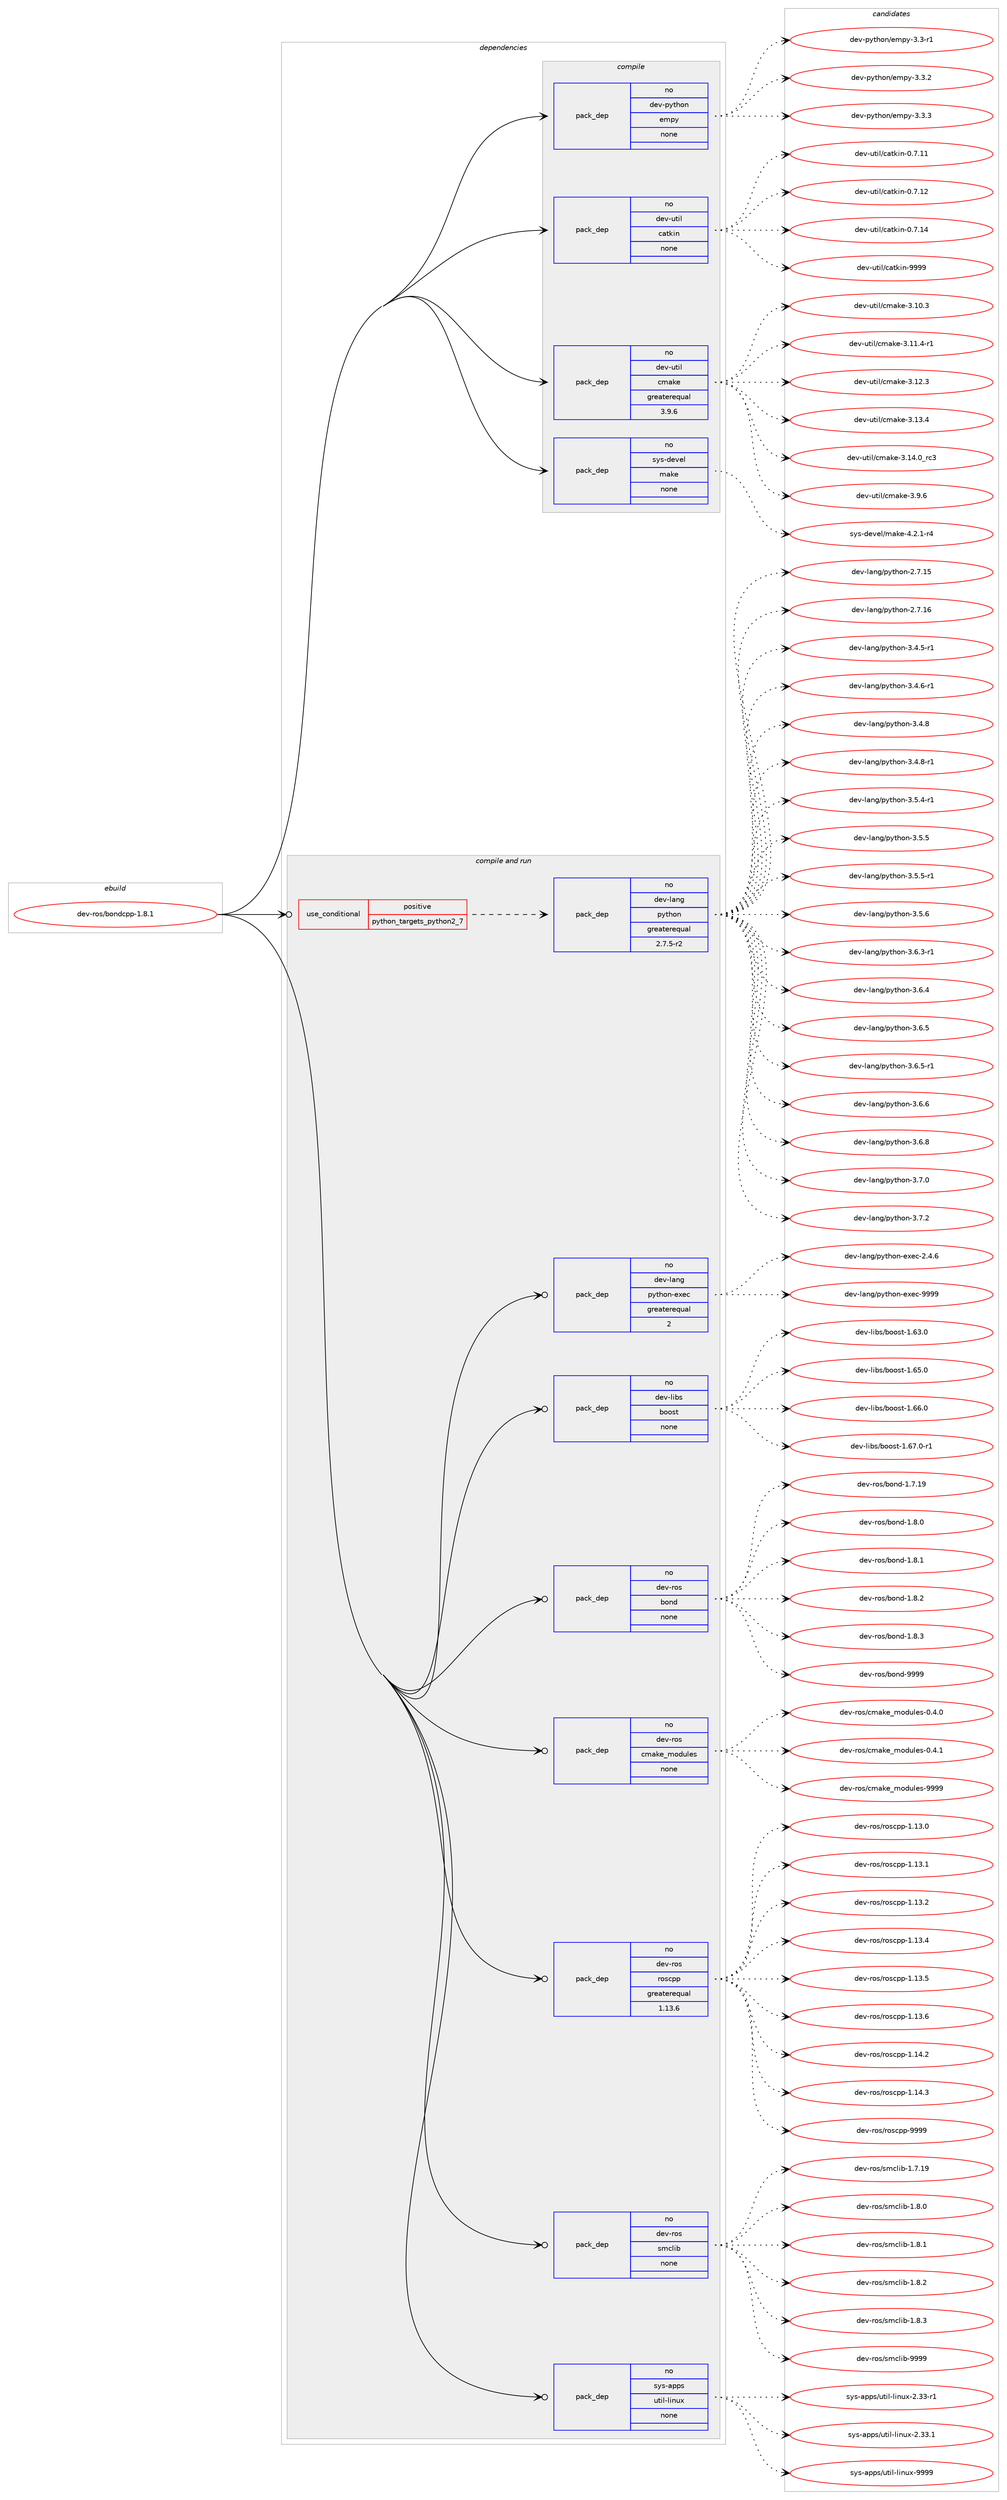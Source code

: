 digraph prolog {

# *************
# Graph options
# *************

newrank=true;
concentrate=true;
compound=true;
graph [rankdir=LR,fontname=Helvetica,fontsize=10,ranksep=1.5];#, ranksep=2.5, nodesep=0.2];
edge  [arrowhead=vee];
node  [fontname=Helvetica,fontsize=10];

# **********
# The ebuild
# **********

subgraph cluster_leftcol {
color=gray;
rank=same;
label=<<i>ebuild</i>>;
id [label="dev-ros/bondcpp-1.8.1", color=red, width=4, href="../dev-ros/bondcpp-1.8.1.svg"];
}

# ****************
# The dependencies
# ****************

subgraph cluster_midcol {
color=gray;
label=<<i>dependencies</i>>;
subgraph cluster_compile {
fillcolor="#eeeeee";
style=filled;
label=<<i>compile</i>>;
subgraph pack1040901 {
dependency1452246 [label=<<TABLE BORDER="0" CELLBORDER="1" CELLSPACING="0" CELLPADDING="4" WIDTH="220"><TR><TD ROWSPAN="6" CELLPADDING="30">pack_dep</TD></TR><TR><TD WIDTH="110">no</TD></TR><TR><TD>dev-python</TD></TR><TR><TD>empy</TD></TR><TR><TD>none</TD></TR><TR><TD></TD></TR></TABLE>>, shape=none, color=blue];
}
id:e -> dependency1452246:w [weight=20,style="solid",arrowhead="vee"];
subgraph pack1040902 {
dependency1452247 [label=<<TABLE BORDER="0" CELLBORDER="1" CELLSPACING="0" CELLPADDING="4" WIDTH="220"><TR><TD ROWSPAN="6" CELLPADDING="30">pack_dep</TD></TR><TR><TD WIDTH="110">no</TD></TR><TR><TD>dev-util</TD></TR><TR><TD>catkin</TD></TR><TR><TD>none</TD></TR><TR><TD></TD></TR></TABLE>>, shape=none, color=blue];
}
id:e -> dependency1452247:w [weight=20,style="solid",arrowhead="vee"];
subgraph pack1040903 {
dependency1452248 [label=<<TABLE BORDER="0" CELLBORDER="1" CELLSPACING="0" CELLPADDING="4" WIDTH="220"><TR><TD ROWSPAN="6" CELLPADDING="30">pack_dep</TD></TR><TR><TD WIDTH="110">no</TD></TR><TR><TD>dev-util</TD></TR><TR><TD>cmake</TD></TR><TR><TD>greaterequal</TD></TR><TR><TD>3.9.6</TD></TR></TABLE>>, shape=none, color=blue];
}
id:e -> dependency1452248:w [weight=20,style="solid",arrowhead="vee"];
subgraph pack1040904 {
dependency1452249 [label=<<TABLE BORDER="0" CELLBORDER="1" CELLSPACING="0" CELLPADDING="4" WIDTH="220"><TR><TD ROWSPAN="6" CELLPADDING="30">pack_dep</TD></TR><TR><TD WIDTH="110">no</TD></TR><TR><TD>sys-devel</TD></TR><TR><TD>make</TD></TR><TR><TD>none</TD></TR><TR><TD></TD></TR></TABLE>>, shape=none, color=blue];
}
id:e -> dependency1452249:w [weight=20,style="solid",arrowhead="vee"];
}
subgraph cluster_compileandrun {
fillcolor="#eeeeee";
style=filled;
label=<<i>compile and run</i>>;
subgraph cond387965 {
dependency1452250 [label=<<TABLE BORDER="0" CELLBORDER="1" CELLSPACING="0" CELLPADDING="4"><TR><TD ROWSPAN="3" CELLPADDING="10">use_conditional</TD></TR><TR><TD>positive</TD></TR><TR><TD>python_targets_python2_7</TD></TR></TABLE>>, shape=none, color=red];
subgraph pack1040905 {
dependency1452251 [label=<<TABLE BORDER="0" CELLBORDER="1" CELLSPACING="0" CELLPADDING="4" WIDTH="220"><TR><TD ROWSPAN="6" CELLPADDING="30">pack_dep</TD></TR><TR><TD WIDTH="110">no</TD></TR><TR><TD>dev-lang</TD></TR><TR><TD>python</TD></TR><TR><TD>greaterequal</TD></TR><TR><TD>2.7.5-r2</TD></TR></TABLE>>, shape=none, color=blue];
}
dependency1452250:e -> dependency1452251:w [weight=20,style="dashed",arrowhead="vee"];
}
id:e -> dependency1452250:w [weight=20,style="solid",arrowhead="odotvee"];
subgraph pack1040906 {
dependency1452252 [label=<<TABLE BORDER="0" CELLBORDER="1" CELLSPACING="0" CELLPADDING="4" WIDTH="220"><TR><TD ROWSPAN="6" CELLPADDING="30">pack_dep</TD></TR><TR><TD WIDTH="110">no</TD></TR><TR><TD>dev-lang</TD></TR><TR><TD>python-exec</TD></TR><TR><TD>greaterequal</TD></TR><TR><TD>2</TD></TR></TABLE>>, shape=none, color=blue];
}
id:e -> dependency1452252:w [weight=20,style="solid",arrowhead="odotvee"];
subgraph pack1040907 {
dependency1452253 [label=<<TABLE BORDER="0" CELLBORDER="1" CELLSPACING="0" CELLPADDING="4" WIDTH="220"><TR><TD ROWSPAN="6" CELLPADDING="30">pack_dep</TD></TR><TR><TD WIDTH="110">no</TD></TR><TR><TD>dev-libs</TD></TR><TR><TD>boost</TD></TR><TR><TD>none</TD></TR><TR><TD></TD></TR></TABLE>>, shape=none, color=blue];
}
id:e -> dependency1452253:w [weight=20,style="solid",arrowhead="odotvee"];
subgraph pack1040908 {
dependency1452254 [label=<<TABLE BORDER="0" CELLBORDER="1" CELLSPACING="0" CELLPADDING="4" WIDTH="220"><TR><TD ROWSPAN="6" CELLPADDING="30">pack_dep</TD></TR><TR><TD WIDTH="110">no</TD></TR><TR><TD>dev-ros</TD></TR><TR><TD>bond</TD></TR><TR><TD>none</TD></TR><TR><TD></TD></TR></TABLE>>, shape=none, color=blue];
}
id:e -> dependency1452254:w [weight=20,style="solid",arrowhead="odotvee"];
subgraph pack1040909 {
dependency1452255 [label=<<TABLE BORDER="0" CELLBORDER="1" CELLSPACING="0" CELLPADDING="4" WIDTH="220"><TR><TD ROWSPAN="6" CELLPADDING="30">pack_dep</TD></TR><TR><TD WIDTH="110">no</TD></TR><TR><TD>dev-ros</TD></TR><TR><TD>cmake_modules</TD></TR><TR><TD>none</TD></TR><TR><TD></TD></TR></TABLE>>, shape=none, color=blue];
}
id:e -> dependency1452255:w [weight=20,style="solid",arrowhead="odotvee"];
subgraph pack1040910 {
dependency1452256 [label=<<TABLE BORDER="0" CELLBORDER="1" CELLSPACING="0" CELLPADDING="4" WIDTH="220"><TR><TD ROWSPAN="6" CELLPADDING="30">pack_dep</TD></TR><TR><TD WIDTH="110">no</TD></TR><TR><TD>dev-ros</TD></TR><TR><TD>roscpp</TD></TR><TR><TD>greaterequal</TD></TR><TR><TD>1.13.6</TD></TR></TABLE>>, shape=none, color=blue];
}
id:e -> dependency1452256:w [weight=20,style="solid",arrowhead="odotvee"];
subgraph pack1040911 {
dependency1452257 [label=<<TABLE BORDER="0" CELLBORDER="1" CELLSPACING="0" CELLPADDING="4" WIDTH="220"><TR><TD ROWSPAN="6" CELLPADDING="30">pack_dep</TD></TR><TR><TD WIDTH="110">no</TD></TR><TR><TD>dev-ros</TD></TR><TR><TD>smclib</TD></TR><TR><TD>none</TD></TR><TR><TD></TD></TR></TABLE>>, shape=none, color=blue];
}
id:e -> dependency1452257:w [weight=20,style="solid",arrowhead="odotvee"];
subgraph pack1040912 {
dependency1452258 [label=<<TABLE BORDER="0" CELLBORDER="1" CELLSPACING="0" CELLPADDING="4" WIDTH="220"><TR><TD ROWSPAN="6" CELLPADDING="30">pack_dep</TD></TR><TR><TD WIDTH="110">no</TD></TR><TR><TD>sys-apps</TD></TR><TR><TD>util-linux</TD></TR><TR><TD>none</TD></TR><TR><TD></TD></TR></TABLE>>, shape=none, color=blue];
}
id:e -> dependency1452258:w [weight=20,style="solid",arrowhead="odotvee"];
}
subgraph cluster_run {
fillcolor="#eeeeee";
style=filled;
label=<<i>run</i>>;
}
}

# **************
# The candidates
# **************

subgraph cluster_choices {
rank=same;
color=gray;
label=<<i>candidates</i>>;

subgraph choice1040901 {
color=black;
nodesep=1;
choice1001011184511212111610411111047101109112121455146514511449 [label="dev-python/empy-3.3-r1", color=red, width=4,href="../dev-python/empy-3.3-r1.svg"];
choice1001011184511212111610411111047101109112121455146514650 [label="dev-python/empy-3.3.2", color=red, width=4,href="../dev-python/empy-3.3.2.svg"];
choice1001011184511212111610411111047101109112121455146514651 [label="dev-python/empy-3.3.3", color=red, width=4,href="../dev-python/empy-3.3.3.svg"];
dependency1452246:e -> choice1001011184511212111610411111047101109112121455146514511449:w [style=dotted,weight="100"];
dependency1452246:e -> choice1001011184511212111610411111047101109112121455146514650:w [style=dotted,weight="100"];
dependency1452246:e -> choice1001011184511212111610411111047101109112121455146514651:w [style=dotted,weight="100"];
}
subgraph choice1040902 {
color=black;
nodesep=1;
choice1001011184511711610510847999711610710511045484655464949 [label="dev-util/catkin-0.7.11", color=red, width=4,href="../dev-util/catkin-0.7.11.svg"];
choice1001011184511711610510847999711610710511045484655464950 [label="dev-util/catkin-0.7.12", color=red, width=4,href="../dev-util/catkin-0.7.12.svg"];
choice1001011184511711610510847999711610710511045484655464952 [label="dev-util/catkin-0.7.14", color=red, width=4,href="../dev-util/catkin-0.7.14.svg"];
choice100101118451171161051084799971161071051104557575757 [label="dev-util/catkin-9999", color=red, width=4,href="../dev-util/catkin-9999.svg"];
dependency1452247:e -> choice1001011184511711610510847999711610710511045484655464949:w [style=dotted,weight="100"];
dependency1452247:e -> choice1001011184511711610510847999711610710511045484655464950:w [style=dotted,weight="100"];
dependency1452247:e -> choice1001011184511711610510847999711610710511045484655464952:w [style=dotted,weight="100"];
dependency1452247:e -> choice100101118451171161051084799971161071051104557575757:w [style=dotted,weight="100"];
}
subgraph choice1040903 {
color=black;
nodesep=1;
choice1001011184511711610510847991099710710145514649484651 [label="dev-util/cmake-3.10.3", color=red, width=4,href="../dev-util/cmake-3.10.3.svg"];
choice10010111845117116105108479910997107101455146494946524511449 [label="dev-util/cmake-3.11.4-r1", color=red, width=4,href="../dev-util/cmake-3.11.4-r1.svg"];
choice1001011184511711610510847991099710710145514649504651 [label="dev-util/cmake-3.12.3", color=red, width=4,href="../dev-util/cmake-3.12.3.svg"];
choice1001011184511711610510847991099710710145514649514652 [label="dev-util/cmake-3.13.4", color=red, width=4,href="../dev-util/cmake-3.13.4.svg"];
choice1001011184511711610510847991099710710145514649524648951149951 [label="dev-util/cmake-3.14.0_rc3", color=red, width=4,href="../dev-util/cmake-3.14.0_rc3.svg"];
choice10010111845117116105108479910997107101455146574654 [label="dev-util/cmake-3.9.6", color=red, width=4,href="../dev-util/cmake-3.9.6.svg"];
dependency1452248:e -> choice1001011184511711610510847991099710710145514649484651:w [style=dotted,weight="100"];
dependency1452248:e -> choice10010111845117116105108479910997107101455146494946524511449:w [style=dotted,weight="100"];
dependency1452248:e -> choice1001011184511711610510847991099710710145514649504651:w [style=dotted,weight="100"];
dependency1452248:e -> choice1001011184511711610510847991099710710145514649514652:w [style=dotted,weight="100"];
dependency1452248:e -> choice1001011184511711610510847991099710710145514649524648951149951:w [style=dotted,weight="100"];
dependency1452248:e -> choice10010111845117116105108479910997107101455146574654:w [style=dotted,weight="100"];
}
subgraph choice1040904 {
color=black;
nodesep=1;
choice1151211154510010111810110847109971071014552465046494511452 [label="sys-devel/make-4.2.1-r4", color=red, width=4,href="../sys-devel/make-4.2.1-r4.svg"];
dependency1452249:e -> choice1151211154510010111810110847109971071014552465046494511452:w [style=dotted,weight="100"];
}
subgraph choice1040905 {
color=black;
nodesep=1;
choice10010111845108971101034711212111610411111045504655464953 [label="dev-lang/python-2.7.15", color=red, width=4,href="../dev-lang/python-2.7.15.svg"];
choice10010111845108971101034711212111610411111045504655464954 [label="dev-lang/python-2.7.16", color=red, width=4,href="../dev-lang/python-2.7.16.svg"];
choice1001011184510897110103471121211161041111104551465246534511449 [label="dev-lang/python-3.4.5-r1", color=red, width=4,href="../dev-lang/python-3.4.5-r1.svg"];
choice1001011184510897110103471121211161041111104551465246544511449 [label="dev-lang/python-3.4.6-r1", color=red, width=4,href="../dev-lang/python-3.4.6-r1.svg"];
choice100101118451089711010347112121116104111110455146524656 [label="dev-lang/python-3.4.8", color=red, width=4,href="../dev-lang/python-3.4.8.svg"];
choice1001011184510897110103471121211161041111104551465246564511449 [label="dev-lang/python-3.4.8-r1", color=red, width=4,href="../dev-lang/python-3.4.8-r1.svg"];
choice1001011184510897110103471121211161041111104551465346524511449 [label="dev-lang/python-3.5.4-r1", color=red, width=4,href="../dev-lang/python-3.5.4-r1.svg"];
choice100101118451089711010347112121116104111110455146534653 [label="dev-lang/python-3.5.5", color=red, width=4,href="../dev-lang/python-3.5.5.svg"];
choice1001011184510897110103471121211161041111104551465346534511449 [label="dev-lang/python-3.5.5-r1", color=red, width=4,href="../dev-lang/python-3.5.5-r1.svg"];
choice100101118451089711010347112121116104111110455146534654 [label="dev-lang/python-3.5.6", color=red, width=4,href="../dev-lang/python-3.5.6.svg"];
choice1001011184510897110103471121211161041111104551465446514511449 [label="dev-lang/python-3.6.3-r1", color=red, width=4,href="../dev-lang/python-3.6.3-r1.svg"];
choice100101118451089711010347112121116104111110455146544652 [label="dev-lang/python-3.6.4", color=red, width=4,href="../dev-lang/python-3.6.4.svg"];
choice100101118451089711010347112121116104111110455146544653 [label="dev-lang/python-3.6.5", color=red, width=4,href="../dev-lang/python-3.6.5.svg"];
choice1001011184510897110103471121211161041111104551465446534511449 [label="dev-lang/python-3.6.5-r1", color=red, width=4,href="../dev-lang/python-3.6.5-r1.svg"];
choice100101118451089711010347112121116104111110455146544654 [label="dev-lang/python-3.6.6", color=red, width=4,href="../dev-lang/python-3.6.6.svg"];
choice100101118451089711010347112121116104111110455146544656 [label="dev-lang/python-3.6.8", color=red, width=4,href="../dev-lang/python-3.6.8.svg"];
choice100101118451089711010347112121116104111110455146554648 [label="dev-lang/python-3.7.0", color=red, width=4,href="../dev-lang/python-3.7.0.svg"];
choice100101118451089711010347112121116104111110455146554650 [label="dev-lang/python-3.7.2", color=red, width=4,href="../dev-lang/python-3.7.2.svg"];
dependency1452251:e -> choice10010111845108971101034711212111610411111045504655464953:w [style=dotted,weight="100"];
dependency1452251:e -> choice10010111845108971101034711212111610411111045504655464954:w [style=dotted,weight="100"];
dependency1452251:e -> choice1001011184510897110103471121211161041111104551465246534511449:w [style=dotted,weight="100"];
dependency1452251:e -> choice1001011184510897110103471121211161041111104551465246544511449:w [style=dotted,weight="100"];
dependency1452251:e -> choice100101118451089711010347112121116104111110455146524656:w [style=dotted,weight="100"];
dependency1452251:e -> choice1001011184510897110103471121211161041111104551465246564511449:w [style=dotted,weight="100"];
dependency1452251:e -> choice1001011184510897110103471121211161041111104551465346524511449:w [style=dotted,weight="100"];
dependency1452251:e -> choice100101118451089711010347112121116104111110455146534653:w [style=dotted,weight="100"];
dependency1452251:e -> choice1001011184510897110103471121211161041111104551465346534511449:w [style=dotted,weight="100"];
dependency1452251:e -> choice100101118451089711010347112121116104111110455146534654:w [style=dotted,weight="100"];
dependency1452251:e -> choice1001011184510897110103471121211161041111104551465446514511449:w [style=dotted,weight="100"];
dependency1452251:e -> choice100101118451089711010347112121116104111110455146544652:w [style=dotted,weight="100"];
dependency1452251:e -> choice100101118451089711010347112121116104111110455146544653:w [style=dotted,weight="100"];
dependency1452251:e -> choice1001011184510897110103471121211161041111104551465446534511449:w [style=dotted,weight="100"];
dependency1452251:e -> choice100101118451089711010347112121116104111110455146544654:w [style=dotted,weight="100"];
dependency1452251:e -> choice100101118451089711010347112121116104111110455146544656:w [style=dotted,weight="100"];
dependency1452251:e -> choice100101118451089711010347112121116104111110455146554648:w [style=dotted,weight="100"];
dependency1452251:e -> choice100101118451089711010347112121116104111110455146554650:w [style=dotted,weight="100"];
}
subgraph choice1040906 {
color=black;
nodesep=1;
choice1001011184510897110103471121211161041111104510112010199455046524654 [label="dev-lang/python-exec-2.4.6", color=red, width=4,href="../dev-lang/python-exec-2.4.6.svg"];
choice10010111845108971101034711212111610411111045101120101994557575757 [label="dev-lang/python-exec-9999", color=red, width=4,href="../dev-lang/python-exec-9999.svg"];
dependency1452252:e -> choice1001011184510897110103471121211161041111104510112010199455046524654:w [style=dotted,weight="100"];
dependency1452252:e -> choice10010111845108971101034711212111610411111045101120101994557575757:w [style=dotted,weight="100"];
}
subgraph choice1040907 {
color=black;
nodesep=1;
choice1001011184510810598115479811111111511645494654514648 [label="dev-libs/boost-1.63.0", color=red, width=4,href="../dev-libs/boost-1.63.0.svg"];
choice1001011184510810598115479811111111511645494654534648 [label="dev-libs/boost-1.65.0", color=red, width=4,href="../dev-libs/boost-1.65.0.svg"];
choice1001011184510810598115479811111111511645494654544648 [label="dev-libs/boost-1.66.0", color=red, width=4,href="../dev-libs/boost-1.66.0.svg"];
choice10010111845108105981154798111111115116454946545546484511449 [label="dev-libs/boost-1.67.0-r1", color=red, width=4,href="../dev-libs/boost-1.67.0-r1.svg"];
dependency1452253:e -> choice1001011184510810598115479811111111511645494654514648:w [style=dotted,weight="100"];
dependency1452253:e -> choice1001011184510810598115479811111111511645494654534648:w [style=dotted,weight="100"];
dependency1452253:e -> choice1001011184510810598115479811111111511645494654544648:w [style=dotted,weight="100"];
dependency1452253:e -> choice10010111845108105981154798111111115116454946545546484511449:w [style=dotted,weight="100"];
}
subgraph choice1040908 {
color=black;
nodesep=1;
choice10010111845114111115479811111010045494655464957 [label="dev-ros/bond-1.7.19", color=red, width=4,href="../dev-ros/bond-1.7.19.svg"];
choice100101118451141111154798111110100454946564648 [label="dev-ros/bond-1.8.0", color=red, width=4,href="../dev-ros/bond-1.8.0.svg"];
choice100101118451141111154798111110100454946564649 [label="dev-ros/bond-1.8.1", color=red, width=4,href="../dev-ros/bond-1.8.1.svg"];
choice100101118451141111154798111110100454946564650 [label="dev-ros/bond-1.8.2", color=red, width=4,href="../dev-ros/bond-1.8.2.svg"];
choice100101118451141111154798111110100454946564651 [label="dev-ros/bond-1.8.3", color=red, width=4,href="../dev-ros/bond-1.8.3.svg"];
choice1001011184511411111547981111101004557575757 [label="dev-ros/bond-9999", color=red, width=4,href="../dev-ros/bond-9999.svg"];
dependency1452254:e -> choice10010111845114111115479811111010045494655464957:w [style=dotted,weight="100"];
dependency1452254:e -> choice100101118451141111154798111110100454946564648:w [style=dotted,weight="100"];
dependency1452254:e -> choice100101118451141111154798111110100454946564649:w [style=dotted,weight="100"];
dependency1452254:e -> choice100101118451141111154798111110100454946564650:w [style=dotted,weight="100"];
dependency1452254:e -> choice100101118451141111154798111110100454946564651:w [style=dotted,weight="100"];
dependency1452254:e -> choice1001011184511411111547981111101004557575757:w [style=dotted,weight="100"];
}
subgraph choice1040909 {
color=black;
nodesep=1;
choice1001011184511411111547991099710710195109111100117108101115454846524648 [label="dev-ros/cmake_modules-0.4.0", color=red, width=4,href="../dev-ros/cmake_modules-0.4.0.svg"];
choice1001011184511411111547991099710710195109111100117108101115454846524649 [label="dev-ros/cmake_modules-0.4.1", color=red, width=4,href="../dev-ros/cmake_modules-0.4.1.svg"];
choice10010111845114111115479910997107101951091111001171081011154557575757 [label="dev-ros/cmake_modules-9999", color=red, width=4,href="../dev-ros/cmake_modules-9999.svg"];
dependency1452255:e -> choice1001011184511411111547991099710710195109111100117108101115454846524648:w [style=dotted,weight="100"];
dependency1452255:e -> choice1001011184511411111547991099710710195109111100117108101115454846524649:w [style=dotted,weight="100"];
dependency1452255:e -> choice10010111845114111115479910997107101951091111001171081011154557575757:w [style=dotted,weight="100"];
}
subgraph choice1040910 {
color=black;
nodesep=1;
choice10010111845114111115471141111159911211245494649514648 [label="dev-ros/roscpp-1.13.0", color=red, width=4,href="../dev-ros/roscpp-1.13.0.svg"];
choice10010111845114111115471141111159911211245494649514649 [label="dev-ros/roscpp-1.13.1", color=red, width=4,href="../dev-ros/roscpp-1.13.1.svg"];
choice10010111845114111115471141111159911211245494649514650 [label="dev-ros/roscpp-1.13.2", color=red, width=4,href="../dev-ros/roscpp-1.13.2.svg"];
choice10010111845114111115471141111159911211245494649514652 [label="dev-ros/roscpp-1.13.4", color=red, width=4,href="../dev-ros/roscpp-1.13.4.svg"];
choice10010111845114111115471141111159911211245494649514653 [label="dev-ros/roscpp-1.13.5", color=red, width=4,href="../dev-ros/roscpp-1.13.5.svg"];
choice10010111845114111115471141111159911211245494649514654 [label="dev-ros/roscpp-1.13.6", color=red, width=4,href="../dev-ros/roscpp-1.13.6.svg"];
choice10010111845114111115471141111159911211245494649524650 [label="dev-ros/roscpp-1.14.2", color=red, width=4,href="../dev-ros/roscpp-1.14.2.svg"];
choice10010111845114111115471141111159911211245494649524651 [label="dev-ros/roscpp-1.14.3", color=red, width=4,href="../dev-ros/roscpp-1.14.3.svg"];
choice1001011184511411111547114111115991121124557575757 [label="dev-ros/roscpp-9999", color=red, width=4,href="../dev-ros/roscpp-9999.svg"];
dependency1452256:e -> choice10010111845114111115471141111159911211245494649514648:w [style=dotted,weight="100"];
dependency1452256:e -> choice10010111845114111115471141111159911211245494649514649:w [style=dotted,weight="100"];
dependency1452256:e -> choice10010111845114111115471141111159911211245494649514650:w [style=dotted,weight="100"];
dependency1452256:e -> choice10010111845114111115471141111159911211245494649514652:w [style=dotted,weight="100"];
dependency1452256:e -> choice10010111845114111115471141111159911211245494649514653:w [style=dotted,weight="100"];
dependency1452256:e -> choice10010111845114111115471141111159911211245494649514654:w [style=dotted,weight="100"];
dependency1452256:e -> choice10010111845114111115471141111159911211245494649524650:w [style=dotted,weight="100"];
dependency1452256:e -> choice10010111845114111115471141111159911211245494649524651:w [style=dotted,weight="100"];
dependency1452256:e -> choice1001011184511411111547114111115991121124557575757:w [style=dotted,weight="100"];
}
subgraph choice1040911 {
color=black;
nodesep=1;
choice1001011184511411111547115109991081059845494655464957 [label="dev-ros/smclib-1.7.19", color=red, width=4,href="../dev-ros/smclib-1.7.19.svg"];
choice10010111845114111115471151099910810598454946564648 [label="dev-ros/smclib-1.8.0", color=red, width=4,href="../dev-ros/smclib-1.8.0.svg"];
choice10010111845114111115471151099910810598454946564649 [label="dev-ros/smclib-1.8.1", color=red, width=4,href="../dev-ros/smclib-1.8.1.svg"];
choice10010111845114111115471151099910810598454946564650 [label="dev-ros/smclib-1.8.2", color=red, width=4,href="../dev-ros/smclib-1.8.2.svg"];
choice10010111845114111115471151099910810598454946564651 [label="dev-ros/smclib-1.8.3", color=red, width=4,href="../dev-ros/smclib-1.8.3.svg"];
choice100101118451141111154711510999108105984557575757 [label="dev-ros/smclib-9999", color=red, width=4,href="../dev-ros/smclib-9999.svg"];
dependency1452257:e -> choice1001011184511411111547115109991081059845494655464957:w [style=dotted,weight="100"];
dependency1452257:e -> choice10010111845114111115471151099910810598454946564648:w [style=dotted,weight="100"];
dependency1452257:e -> choice10010111845114111115471151099910810598454946564649:w [style=dotted,weight="100"];
dependency1452257:e -> choice10010111845114111115471151099910810598454946564650:w [style=dotted,weight="100"];
dependency1452257:e -> choice10010111845114111115471151099910810598454946564651:w [style=dotted,weight="100"];
dependency1452257:e -> choice100101118451141111154711510999108105984557575757:w [style=dotted,weight="100"];
}
subgraph choice1040912 {
color=black;
nodesep=1;
choice1151211154597112112115471171161051084510810511011712045504651514511449 [label="sys-apps/util-linux-2.33-r1", color=red, width=4,href="../sys-apps/util-linux-2.33-r1.svg"];
choice1151211154597112112115471171161051084510810511011712045504651514649 [label="sys-apps/util-linux-2.33.1", color=red, width=4,href="../sys-apps/util-linux-2.33.1.svg"];
choice115121115459711211211547117116105108451081051101171204557575757 [label="sys-apps/util-linux-9999", color=red, width=4,href="../sys-apps/util-linux-9999.svg"];
dependency1452258:e -> choice1151211154597112112115471171161051084510810511011712045504651514511449:w [style=dotted,weight="100"];
dependency1452258:e -> choice1151211154597112112115471171161051084510810511011712045504651514649:w [style=dotted,weight="100"];
dependency1452258:e -> choice115121115459711211211547117116105108451081051101171204557575757:w [style=dotted,weight="100"];
}
}

}
